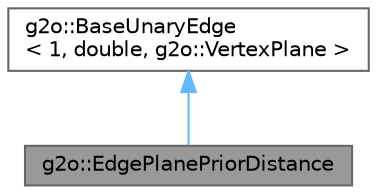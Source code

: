 digraph "g2o::EdgePlanePriorDistance"
{
 // LATEX_PDF_SIZE
  bgcolor="transparent";
  edge [fontname=Helvetica,fontsize=10,labelfontname=Helvetica,labelfontsize=10];
  node [fontname=Helvetica,fontsize=10,shape=box,height=0.2,width=0.4];
  Node1 [label="g2o::EdgePlanePriorDistance",height=0.2,width=0.4,color="gray40", fillcolor="grey60", style="filled", fontcolor="black",tooltip=" "];
  Node2 -> Node1 [dir="back",color="steelblue1",style="solid"];
  Node2 [label="g2o::BaseUnaryEdge\l\< 1, double, g2o::VertexPlane \>",height=0.2,width=0.4,color="gray40", fillcolor="white", style="filled",tooltip=" "];
}
